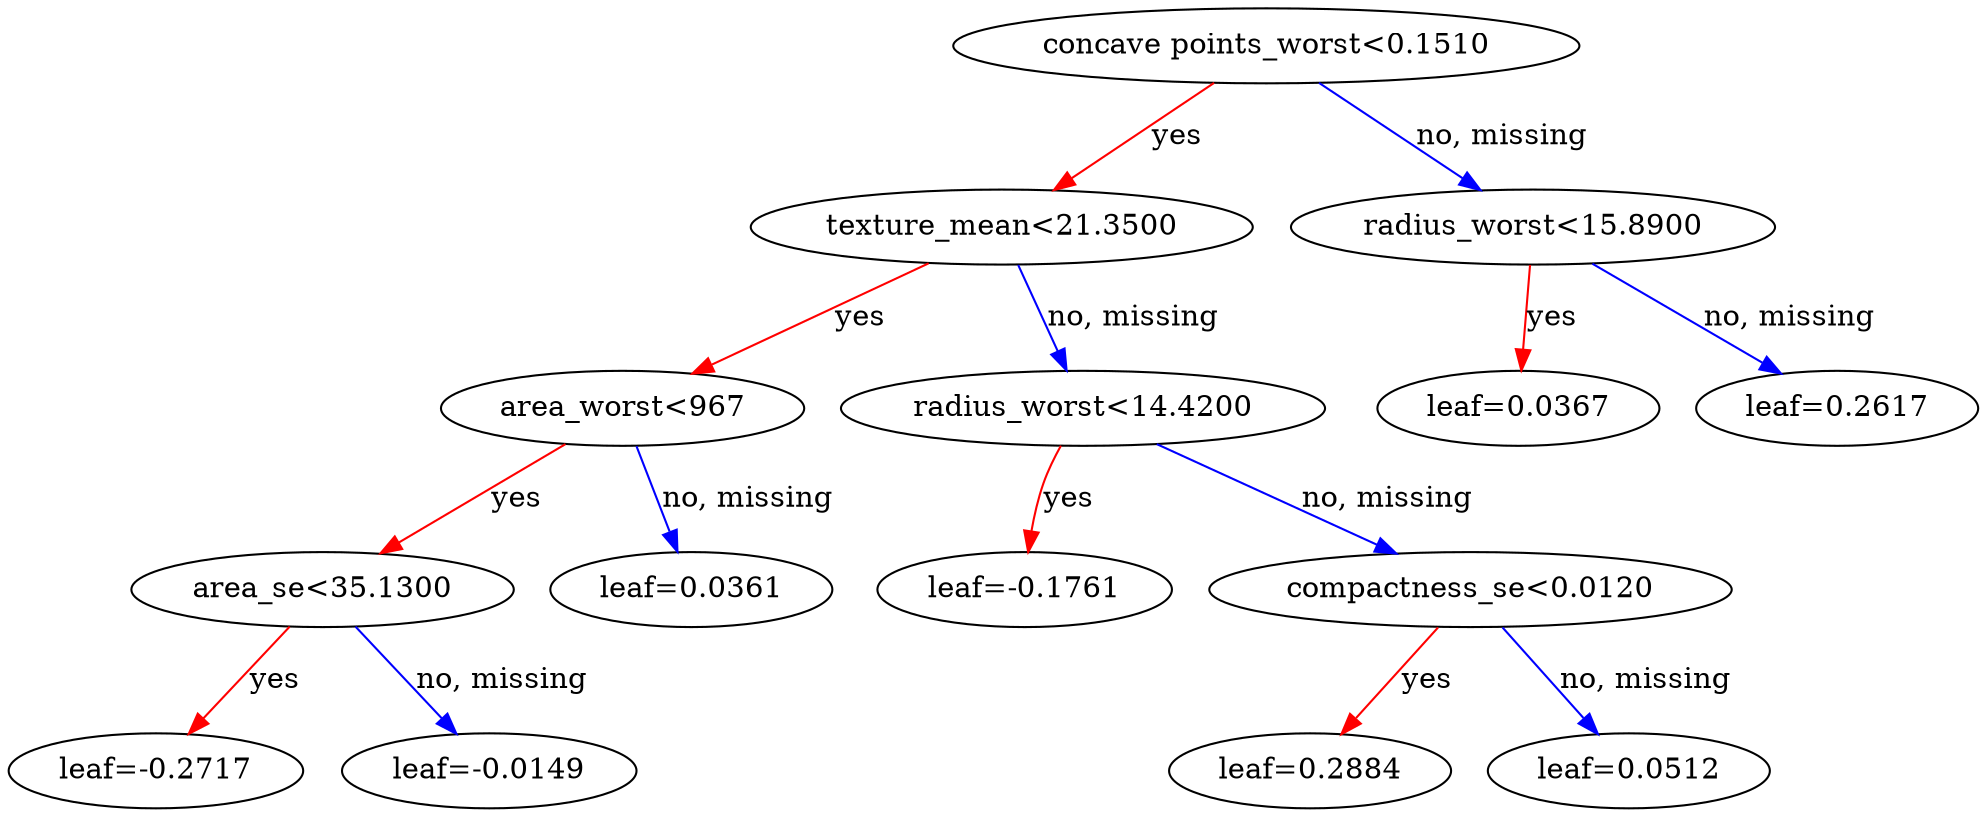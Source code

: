 digraph {
    graph [ rankdir=TB ]
    graph [ rankdir="UD" ]

    0 [ label="concave points_worst<0.1510" ]
    0 -> 1 [label="yes" color="#FF0000"]
    0 -> 2 [label="no, missing" color="#0000FF"]

    1 [ label="texture_mean<21.3500" ]
    1 -> 3 [label="yes" color="#FF0000"]
    1 -> 4 [label="no, missing" color="#0000FF"]

    3 [ label="area_worst<967" ]
    3 -> 7 [label="yes" color="#FF0000"]
    3 -> 8 [label="no, missing" color="#0000FF"]

    7 [ label="area_se<35.1300" ]
    7 -> 11 [label="yes" color="#FF0000"]
    7 -> 12 [label="no, missing" color="#0000FF"]

    11 [ label="leaf=-0.2717" ]

    12 [ label="leaf=-0.0149" ]

    8 [ label="leaf=0.0361" ]

    4 [ label="radius_worst<14.4200" ]
    4 -> 9 [label="yes" color="#FF0000"]
    4 -> 10 [label="no, missing" color="#0000FF"]

    9 [ label="leaf=-0.1761" ]

    10 [ label="compactness_se<0.0120" ]
    10 -> 13 [label="yes" color="#FF0000"]
    10 -> 14 [label="no, missing" color="#0000FF"]

    13 [ label="leaf=0.2884" ]

    14 [ label="leaf=0.0512" ]

    2 [ label="radius_worst<15.8900" ]
    2 -> 5 [label="yes" color="#FF0000"]
    2 -> 6 [label="no, missing" color="#0000FF"]

    5 [ label="leaf=0.0367" ]

    6 [ label="leaf=0.2617" ]
}
